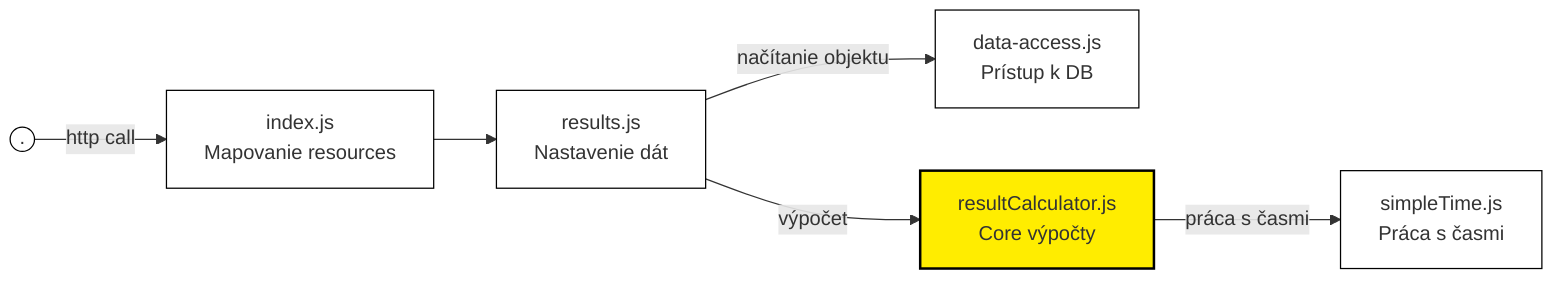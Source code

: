 graph LR
    S((.)) -- http call --> Index[index.js<br/>Mapovanie resources]
    Index --> Results[results.js<br/>Nastavenie dát]
    Results -- načítanie objektu --> Data[data-access.js<br/>Prístup k DB]
    Results -- výpočet --> Vypocet[resultCalculator.js<br/>Core výpočty]
    Vypocet -- práca s časmi --> Time[simpleTime.js<br/>Práca s časmi]
    classDef important fill:#ffed00,stroke:#000000,stroke-width:2px
    classDef normal fill:#ffffff,stroke:#000000,stroke-width:1px
    classDef minor fill:#ffffff,stroke:#000000,stroke-width:1px,stroke-dasharray: 5, 5
    class Vypocet important;
    class S,Index,Results,Data,Time normal;